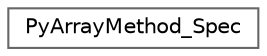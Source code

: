 digraph "Graphical Class Hierarchy"
{
 // LATEX_PDF_SIZE
  bgcolor="transparent";
  edge [fontname=Helvetica,fontsize=10,labelfontname=Helvetica,labelfontsize=10];
  node [fontname=Helvetica,fontsize=10,shape=box,height=0.2,width=0.4];
  rankdir="LR";
  Node0 [id="Node000000",label="PyArrayMethod_Spec",height=0.2,width=0.4,color="grey40", fillcolor="white", style="filled",URL="$dc/dc6/structPyArrayMethod__Spec.html",tooltip=" "];
}
